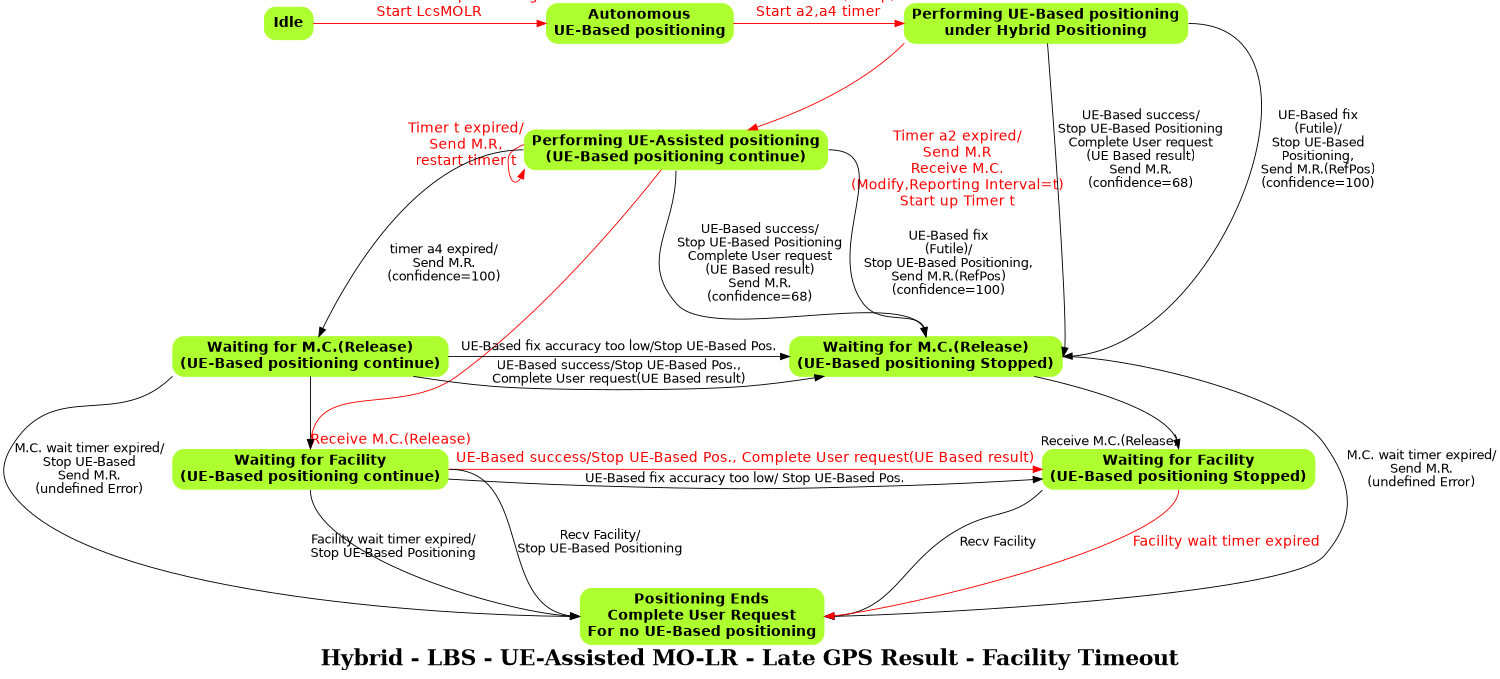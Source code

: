 digraph finite_state_machine {
	rankdir=TB;
	ranksep=1.0;
	orientation=portrait;
	fontpath="C:\WINNT\Fonts";
	size="10,8";
	graph [	fontname = "Times-Bold",
		fontsize = 24,
//
//	Title of the diagram
//
		label = "Hybrid - LBS - UE-Assisted MO-LR - Late GPS Result - Facility Timeout"];
	node [shape=box,style="rounded,filled", color=greenyellow, fontname="Helvetica-Bold",fontsize=16];
	edge [fontname="Helvetica",fontsize=14];
//
// 	[fontcolor=red color=red fontsize=16]
//

//
// List of State
//
{ rank = same;
	Idle [label="Idle"];
	Autonomous [label="Autonomous\nUE-Based positioning"];
	UE_Based [label="Performing UE-Based positioning\nunder Hybrid Positioning"];
}
	UE_Assisted [label="Performing UE-Assisted positioning\n(UE-Based positioning continue)"];
{ rank = same;
	Waiting_MC_UEBasedCont [label="Waiting for M.C.(Release)\n(UE-Based positioning continue)"];
	Waiting_MC_UEBasedStop [label="Waiting for M.C.(Release)\n(UE-Based positioning Stopped)"];
}
{ rank = same;
	Waiting_Facility_UEBasedCont [label="Waiting for Facility\n(UE-Based positioning continue)"];
	Waiting_Facility_UEBasedStop [label="Waiting for Facility\n(UE-Based positioning Stopped)"];
}
{ rank = same;
	End [label="Positioning Ends\nComplete User Request\nFor no UE-Based positioning"];
}

//	UE_Based -> Waiting_MC [label = "UE-Based success/\nStop UE-Based Positioning,\nSend M.R.\n(confidence=68)"];


//
// Idle State
//
	Idle -> Autonomous [label = "User starts Location check\nStart Autonomous positioning\nStart LcsMOLR"
					,fontcolor=red color=red fontsize=16];

//
// Autonomous State
//

	Autonomous -> UE_Based [label = "Receives M.C.(Setup)\nStart a2,a4 timer"
					,fontcolor=red color=red fontsize=16];


//
// UE Based State
//
	//
	//Transition to UE-Assisted	
	//
	UE_Based:sw -> UE_Assisted [taillabel="\n\n\n\n\nTimer a2 expired/\nSend M.R\nReceive M.C.\n(Modify,Reporting Interval=t)\nStart up Timer t"
					,fontcolor=red color=red fontsize=16];
	//
	//Transition to Waiting for M.C.	
	//
	UE_Based -> "Waiting_MC_UEBasedStop":e [label = "UE-Based success/\nStop UE-Based Positioning\nComplete User request\n(UE Based result)\nSend M.R.\n(confidence=68)"];
	UE_Based:e -> "Waiting_MC_UEBasedStop":e [label = "UE-Based fix\n(Futile)/\nStop UE-Based\nPositioning,\nSend M.R.(RefPos)\n(confidence=100)"];
//	UE_Based -> "Waiting_MC":e [label = "Ref Position\naccurate enough/\nStop UE-Based Positioning,\nSend M.R.\n(confidence=0)"];
	
 	
//
// UE Assisted State
//

	//Loopback
	UE_Assisted -> UE_Assisted:sw [headlabel="\n\n\nTimer t expired/\nSend M.R,\nrestart timer t"
							,fontcolor=red color=red fontsize=16];
	//
	//Transition to Waiting for Facility UE-Based continue
	//
	UE_Assisted -> Waiting_Facility_UEBasedCont:n [headlabel = "Receive M.C.(Release)"
							,fontcolor=red color=red fontsize=16];
	//
	//Transition to Waiting for M.C. UE-Based positioning continue	
	//
	UE_Assisted:w -> Waiting_MC_UEBasedCont [label = "timer a4 expired/\nSend M.R.\n(confidence=100)"];
	//
	//Transition to Waiting for M.C. UE-Based positioning Stopped	
	//
	UE_Assisted:s -> Waiting_MC_UEBasedStop:n [label = "UE-Based success/\nStop UE-Based Positioning\nComplete User request\n(UE Based result)\nSend M.R.\n(confidence=68)"];
	UE_Assisted:e -> Waiting_MC_UEBasedStop:n [label = "UE-Based fix\n(Futile)/\nStop UE-Based Positioning,\nSend M.R.(RefPos)\n(confidence=100)"];
//
// Waiting for M.C. Release UE-Based Continue state
//
	//
	//Transition to Waiting for M.C. UE-Based positioning Stopped	
	//
	Waiting_MC_UEBasedCont -> Waiting_MC_UEBasedStop [label = "UE-Based fix accuracy too low/Stop UE-Based Pos."];
	Waiting_MC_UEBasedCont -> Waiting_MC_UEBasedStop [label = "UE-Based success/Stop UE-Based Pos.,\nComplete User request(UE Based result)\n"];
	//
	//Transition to Waiting for Facility UE-Based positioning continue	
	//
	Waiting_MC_UEBasedCont:s -> Waiting_Facility_UEBasedCont:n //[headlabel = "Receive M.C.(Release)\n\n"];
	//
	//Transition to Positioning End	
	//
	Waiting_MC_UEBasedCont:sw -> End:w [label = "M.C. wait timer expired/\nStop UE-Based\nSend M.R.\n(undefined Error)"];

//
// Waiting for M.C. Release UE-Based Stopped state
//

	//
	//Transition to Waiting for Facility UE-Based positioning Stopped	
	//
	Waiting_MC_UEBasedStop -> Waiting_Facility_UEBasedStop:n [headlabel = "Receive M.C.(Release)"];
	//
	//Transition to Positioning End	
	//
	Waiting_MC_UEBasedStop:e -> End:e [label = "M.C. wait timer expired/\nSend M.R.\n(undefined Error)"];
//
// Waiting for Receiving Facility UE-Based Continue state
//
	//
	//Transition to Waiting for Receiving Facility UE-Based Stopped state	
	//
	Waiting_Facility_UEBasedCont -> Waiting_Facility_UEBasedStop [label = "UE-Based fix accuracy too low/ Stop UE-Based Pos."];
	Waiting_Facility_UEBasedCont -> Waiting_Facility_UEBasedStop [label = "UE-Based success/Stop UE-Based Pos., Complete User request(UE Based result)"
					,fontcolor=red color=red fontsize=16];
	//
	//Transition to End state	
	//
	Waiting_Facility_UEBasedCont:s -> End:w [taillabel = "\n\n\nFacility wait timer expired/\nStop UE-Based Positioning"];
	Waiting_Facility_UEBasedCont:e -> End:w [label = "Recv Facility/\nStop UE-Based Positioning"];
//
// Waiting for Receiving Facility UE-Based Stopped state
//
	//
	//Transition to End state	
	//
	Waiting_Facility_UEBasedStop:sw -> End:e [label = "Recv Facility"];
	Waiting_Facility_UEBasedStop:s -> End:e [label = "Facility wait timer expired"
					,fontcolor=red color=red fontsize=16];

}